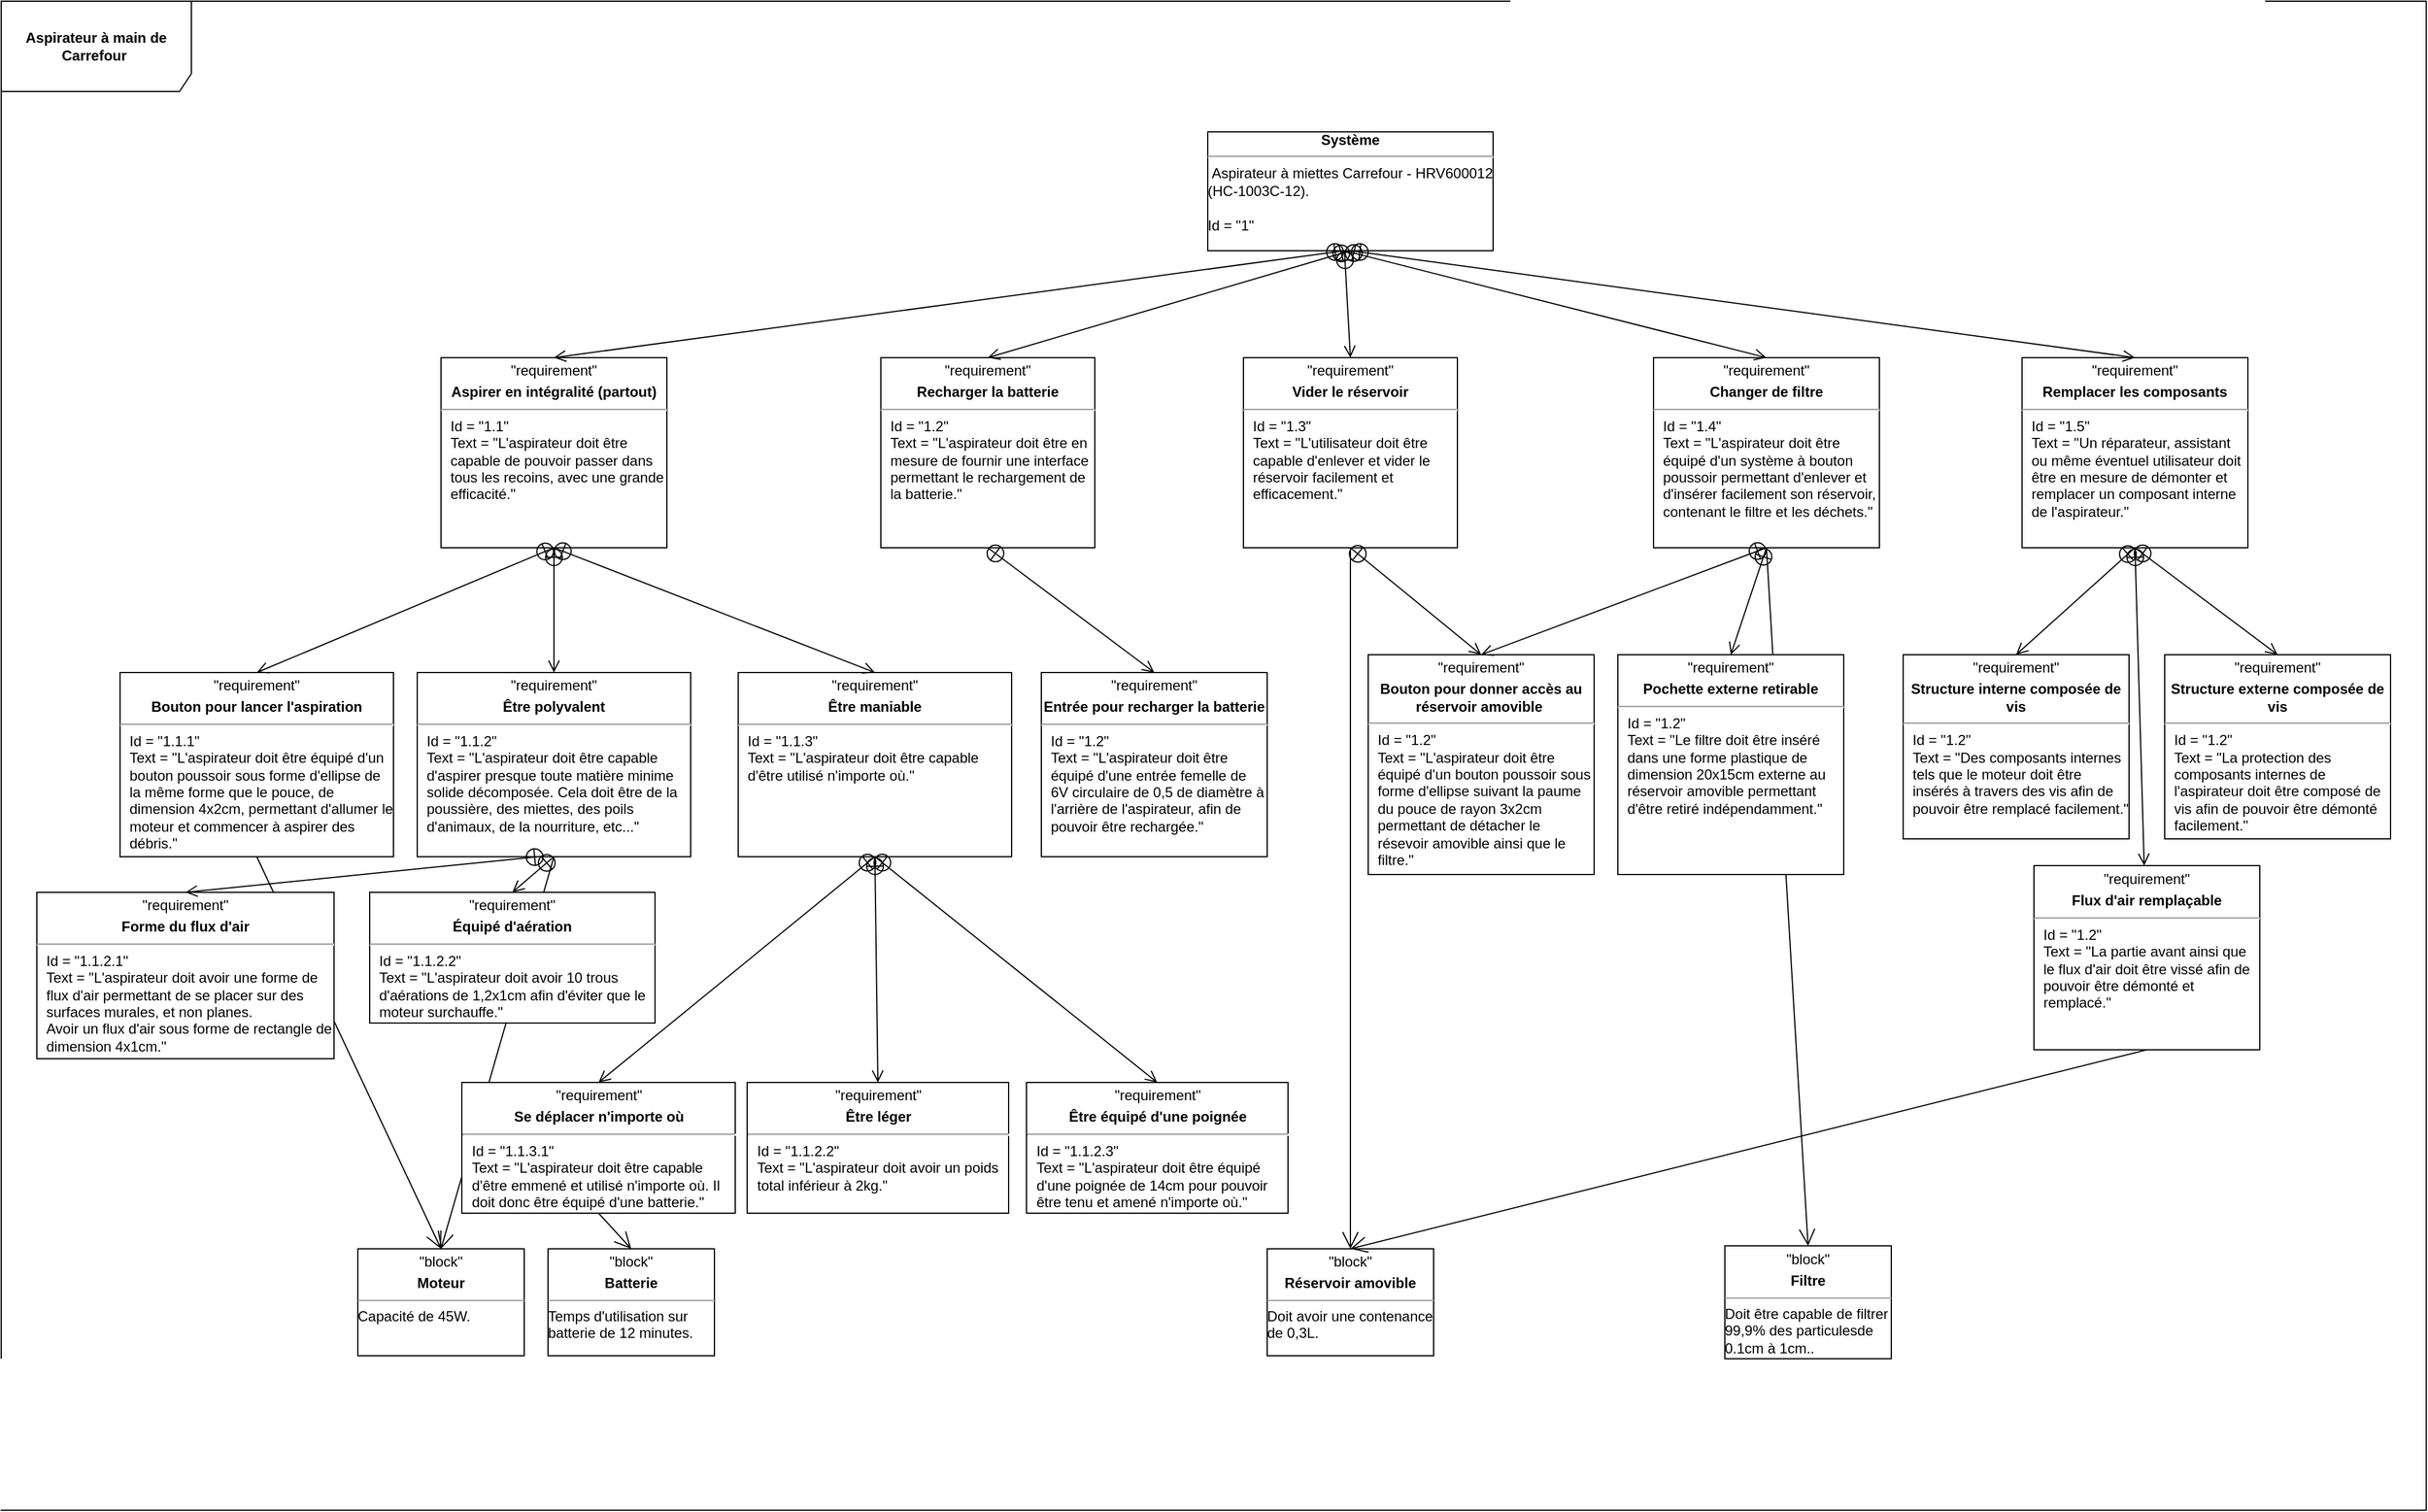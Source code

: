 <mxfile version="21.7.5" type="github">
  <diagram name="Page-1" id="A8fb3w1H7AYXVCVUZf14">
    <mxGraphModel dx="3447" dy="1145" grid="1" gridSize="10" guides="1" tooltips="1" connect="1" arrows="1" fold="1" page="1" pageScale="1" pageWidth="1169" pageHeight="827" math="0" shadow="0">
      <root>
        <mxCell id="0" />
        <mxCell id="1" parent="0" />
        <mxCell id="uBb9eE13xI9o5E1Ve7ly-19" value="" style="endArrow=open;endFill=1;endSize=12;html=1;rounded=0;exitX=0.5;exitY=1;exitDx=0;exitDy=0;entryX=0.5;entryY=0;entryDx=0;entryDy=0;" parent="1" source="uBb9eE13xI9o5E1Ve7ly-9" target="uBb9eE13xI9o5E1Ve7ly-12" edge="1">
          <mxGeometry width="160" relative="1" as="geometry">
            <mxPoint x="-50" y="600" as="sourcePoint" />
            <mxPoint x="110" y="600" as="targetPoint" />
          </mxGeometry>
        </mxCell>
        <mxCell id="uBb9eE13xI9o5E1Ve7ly-38" value="" style="endArrow=open;endFill=1;endSize=12;html=1;rounded=0;exitX=0.5;exitY=1;exitDx=0;exitDy=0;entryX=0.5;entryY=0;entryDx=0;entryDy=0;" parent="1" source="uBb9eE13xI9o5E1Ve7ly-36" target="uBb9eE13xI9o5E1Ve7ly-12" edge="1">
          <mxGeometry width="160" relative="1" as="geometry">
            <mxPoint x="-490" y="720" as="sourcePoint" />
            <mxPoint x="-490" y="947" as="targetPoint" />
          </mxGeometry>
        </mxCell>
        <mxCell id="uBb9eE13xI9o5E1Ve7ly-1" value="&lt;b&gt;Aspirateur à main de Carrefour&amp;nbsp;&lt;/b&gt;" style="shape=umlFrame;whiteSpace=wrap;html=1;pointerEvents=0;width=160;height=76;" parent="1" vertex="1">
          <mxGeometry x="-880" y="10" width="2040" height="1270" as="geometry" />
        </mxCell>
        <mxCell id="uBb9eE13xI9o5E1Ve7ly-2" value="&lt;div align=&quot;center&quot;&gt;&lt;b&gt;Système&lt;/b&gt;&lt;br&gt;&lt;/div&gt;&lt;hr&gt;&lt;div&gt;&amp;nbsp;Aspirateur à miettes Carrefour - HRV600012 (HC-1003C-12).&lt;/div&gt;&lt;div&gt;&lt;br&gt;&lt;/div&gt;&lt;div&gt;Id = &quot;1&quot;&lt;br&gt;&lt;/div&gt;" style="verticalAlign=top;align=left;overflow=fill;fontSize=12;fontFamily=Helvetica;html=1;whiteSpace=wrap;" parent="1" vertex="1">
          <mxGeometry x="135" y="120" width="240" height="100" as="geometry" />
        </mxCell>
        <mxCell id="uBb9eE13xI9o5E1Ve7ly-5" value="&lt;p style=&quot;text-align: center; margin: 4px 0px 0px;&quot;&gt;&quot;requirement&quot;&lt;b&gt;&lt;br&gt;&lt;/b&gt;&lt;/p&gt;&lt;p style=&quot;text-align: center; margin: 4px 0px 0px;&quot;&gt;&lt;b&gt;Aspirer en intégralité (partout)&lt;/b&gt;&lt;/p&gt;&lt;hr&gt;&lt;p style=&quot;margin:0px;margin-left:8px;&quot;&gt;Id = &quot;1.1&quot;&lt;/p&gt;&lt;p style=&quot;margin:0px;margin-left:8px;&quot;&gt;Text = &quot;L&#39;aspirateur doit être capable de pouvoir passer dans tous les recoins, avec une grande efficacité.&quot;&lt;/p&gt;" style="verticalAlign=top;align=left;overflow=fill;fontSize=12;fontFamily=Helvetica;html=1;whiteSpace=wrap;" parent="1" vertex="1">
          <mxGeometry x="-510" y="310" width="190" height="160" as="geometry" />
        </mxCell>
        <mxCell id="uBb9eE13xI9o5E1Ve7ly-6" value="&lt;p style=&quot;text-align: center; margin: 4px 0px 0px;&quot;&gt;&quot;requirement&quot;&lt;b&gt;&lt;br&gt;&lt;/b&gt;&lt;/p&gt;&lt;p style=&quot;text-align: center; margin: 4px 0px 0px;&quot;&gt;&lt;b&gt;Être maniable&lt;/b&gt;&lt;br&gt;&lt;/p&gt;&lt;hr&gt;&lt;p style=&quot;margin:0px;margin-left:8px;&quot;&gt;Id = &quot;1.1.3&quot;&lt;/p&gt;&lt;p style=&quot;margin:0px;margin-left:8px;&quot;&gt;Text = &quot;L&#39;aspirateur doit être capable d&#39;être utilisé n&#39;importe où.&quot;&lt;/p&gt;" style="verticalAlign=top;align=left;overflow=fill;fontSize=12;fontFamily=Helvetica;html=1;whiteSpace=wrap;" parent="1" vertex="1">
          <mxGeometry x="-260" y="575" width="230" height="155" as="geometry" />
        </mxCell>
        <mxCell id="uBb9eE13xI9o5E1Ve7ly-7" value="&lt;p style=&quot;margin:0px;margin-top:4px;text-align:center;&quot;&gt;&quot;block&quot;&lt;/p&gt;&lt;p style=&quot;margin:0px;margin-top:4px;text-align:center;&quot;&gt;&lt;b&gt;Batterie&lt;/b&gt;&lt;/p&gt;&lt;hr size=&quot;1&quot;&gt;&lt;div style=&quot;height:2px;&quot;&gt;Temps d&#39;utilisation sur batterie de 12 minutes.&lt;/div&gt;" style="verticalAlign=top;align=left;overflow=fill;fontSize=12;fontFamily=Helvetica;html=1;whiteSpace=wrap;" parent="1" vertex="1">
          <mxGeometry x="-420" y="1060" width="140" height="90" as="geometry" />
        </mxCell>
        <mxCell id="uBb9eE13xI9o5E1Ve7ly-8" value="&lt;p style=&quot;text-align: center; margin: 4px 0px 0px;&quot;&gt;&quot;requirement&quot;&lt;/p&gt;&lt;p style=&quot;text-align: center; margin: 4px 0px 0px;&quot;&gt;&lt;b&gt;Être léger&lt;/b&gt;&lt;br&gt;&lt;/p&gt;&lt;hr&gt;&lt;p style=&quot;margin:0px;margin-left:8px;&quot;&gt;Id = &quot;1.1.2.2&quot;&lt;/p&gt;&lt;p style=&quot;margin:0px;margin-left:8px;&quot;&gt;Text = &quot;L&#39;aspirateur doit avoir un poids total inférieur à 2kg.&quot;&lt;/p&gt;" style="verticalAlign=top;align=left;overflow=fill;fontSize=12;fontFamily=Helvetica;html=1;whiteSpace=wrap;" parent="1" vertex="1">
          <mxGeometry x="-252.5" y="920" width="220" height="110" as="geometry" />
        </mxCell>
        <mxCell id="uBb9eE13xI9o5E1Ve7ly-9" value="&lt;p style=&quot;text-align: center; margin: 4px 0px 0px;&quot;&gt;&quot;requirement&quot;&lt;b&gt;&lt;br&gt;&lt;/b&gt;&lt;/p&gt;&lt;p style=&quot;text-align: center; margin: 4px 0px 0px;&quot;&gt;&lt;b&gt;Être polyvalent&lt;/b&gt;&lt;br&gt;&lt;/p&gt;&lt;hr&gt;&lt;p style=&quot;margin:0px;margin-left:8px;&quot;&gt;Id = &quot;1.1.2&quot;&lt;/p&gt;&lt;p style=&quot;margin:0px;margin-left:8px;&quot;&gt;Text = &quot;L&#39;aspirateur doit être capable d&#39;aspirer presque toute matière minime solide décomposée. Cela doit être de la poussière, des miettes, des poils d&#39;animaux, de la nourriture, etc...&quot;&lt;/p&gt;" style="verticalAlign=top;align=left;overflow=fill;fontSize=12;fontFamily=Helvetica;html=1;whiteSpace=wrap;" parent="1" vertex="1">
          <mxGeometry x="-530" y="575" width="230" height="155" as="geometry" />
        </mxCell>
        <mxCell id="uBb9eE13xI9o5E1Ve7ly-10" value="&lt;p style=&quot;text-align: center; margin: 4px 0px 0px;&quot;&gt;&quot;requirement&quot;&lt;b&gt;&lt;br&gt;&lt;/b&gt;&lt;/p&gt;&lt;p style=&quot;text-align: center; margin: 4px 0px 0px;&quot;&gt;&lt;b&gt;Se déplacer n&#39;importe où&lt;/b&gt;&lt;br&gt;&lt;/p&gt;&lt;hr&gt;&lt;p style=&quot;margin:0px;margin-left:8px;&quot;&gt;Id = &quot;1.1.3.1&quot;&lt;/p&gt;&lt;p style=&quot;margin:0px;margin-left:8px;&quot;&gt;Text = &quot;L&#39;aspirateur doit être capable d&#39;être emmené et utilisé n&#39;importe où. Il doit donc être équipé d&#39;une batterie.&quot;&lt;/p&gt;" style="verticalAlign=top;align=left;overflow=fill;fontSize=12;fontFamily=Helvetica;html=1;whiteSpace=wrap;" parent="1" vertex="1">
          <mxGeometry x="-492.5" y="920" width="230" height="110" as="geometry" />
        </mxCell>
        <mxCell id="uBb9eE13xI9o5E1Ve7ly-11" value="&lt;p style=&quot;text-align: center; margin: 4px 0px 0px;&quot;&gt;&quot;requirement&quot;&lt;/p&gt;&lt;p style=&quot;text-align: center; margin: 4px 0px 0px;&quot;&gt;&lt;b&gt;Être équipé d&#39;une poignée&lt;/b&gt;&lt;br&gt;&lt;/p&gt;&lt;hr&gt;&lt;p style=&quot;margin:0px;margin-left:8px;&quot;&gt;Id = &quot;1.1.2.3&quot;&lt;/p&gt;&lt;p style=&quot;margin:0px;margin-left:8px;&quot;&gt;Text = &quot;L&#39;aspirateur doit être équipé d&#39;une poignée de 14cm pour pouvoir être tenu et amené n&#39;importe où.&quot;&lt;/p&gt;" style="verticalAlign=top;align=left;overflow=fill;fontSize=12;fontFamily=Helvetica;html=1;whiteSpace=wrap;" parent="1" vertex="1">
          <mxGeometry x="-17.5" y="920" width="220" height="110" as="geometry" />
        </mxCell>
        <mxCell id="uBb9eE13xI9o5E1Ve7ly-12" value="&lt;p style=&quot;margin:0px;margin-top:4px;text-align:center;&quot;&gt;&quot;block&quot;&lt;/p&gt;&lt;p style=&quot;margin:0px;margin-top:4px;text-align:center;&quot;&gt;&lt;b&gt;Moteur&lt;/b&gt;&lt;/p&gt;&lt;hr size=&quot;1&quot;&gt;&lt;div style=&quot;height:2px;&quot;&gt;Capacité de 45W.&lt;/div&gt;" style="verticalAlign=top;align=left;overflow=fill;fontSize=12;fontFamily=Helvetica;html=1;whiteSpace=wrap;" parent="1" vertex="1">
          <mxGeometry x="-580" y="1060" width="140" height="90" as="geometry" />
        </mxCell>
        <mxCell id="uBb9eE13xI9o5E1Ve7ly-13" value="" style="endArrow=open;startArrow=circlePlus;endFill=0;startFill=0;endSize=8;html=1;rounded=0;exitX=0.5;exitY=1;exitDx=0;exitDy=0;entryX=0.5;entryY=0;entryDx=0;entryDy=0;" parent="1" source="uBb9eE13xI9o5E1Ve7ly-6" target="uBb9eE13xI9o5E1Ve7ly-10" edge="1">
          <mxGeometry width="160" relative="1" as="geometry">
            <mxPoint x="290" y="680" as="sourcePoint" />
            <mxPoint x="-275" y="770" as="targetPoint" />
          </mxGeometry>
        </mxCell>
        <mxCell id="uBb9eE13xI9o5E1Ve7ly-14" value="" style="endArrow=open;startArrow=circlePlus;endFill=0;startFill=0;endSize=8;html=1;rounded=0;entryX=0.5;entryY=0;entryDx=0;entryDy=0;exitX=0.5;exitY=1;exitDx=0;exitDy=0;" parent="1" source="uBb9eE13xI9o5E1Ve7ly-6" target="uBb9eE13xI9o5E1Ve7ly-8" edge="1">
          <mxGeometry width="160" relative="1" as="geometry">
            <mxPoint x="290" y="680" as="sourcePoint" />
            <mxPoint x="-40" y="770" as="targetPoint" />
          </mxGeometry>
        </mxCell>
        <mxCell id="uBb9eE13xI9o5E1Ve7ly-15" value="" style="endArrow=open;startArrow=circlePlus;endFill=0;startFill=0;endSize=8;html=1;rounded=0;entryX=0.5;entryY=0;entryDx=0;entryDy=0;exitX=0.5;exitY=1;exitDx=0;exitDy=0;" parent="1" source="uBb9eE13xI9o5E1Ve7ly-6" target="uBb9eE13xI9o5E1Ve7ly-11" edge="1">
          <mxGeometry width="160" relative="1" as="geometry">
            <mxPoint x="290" y="680" as="sourcePoint" />
            <mxPoint x="85" y="770" as="targetPoint" />
          </mxGeometry>
        </mxCell>
        <mxCell id="uBb9eE13xI9o5E1Ve7ly-16" value="" style="endArrow=open;startArrow=circlePlus;endFill=0;startFill=0;endSize=8;html=1;rounded=0;entryX=0.5;entryY=0;entryDx=0;entryDy=0;exitX=0.5;exitY=1;exitDx=0;exitDy=0;" parent="1" source="uBb9eE13xI9o5E1Ve7ly-5" target="uBb9eE13xI9o5E1Ve7ly-9" edge="1">
          <mxGeometry width="160" relative="1" as="geometry">
            <mxPoint x="-165" y="420" as="sourcePoint" />
            <mxPoint x="-240" y="520" as="targetPoint" />
          </mxGeometry>
        </mxCell>
        <mxCell id="uBb9eE13xI9o5E1Ve7ly-17" value="" style="endArrow=open;startArrow=circlePlus;endFill=0;startFill=0;endSize=8;html=1;rounded=0;entryX=0.5;entryY=0;entryDx=0;entryDy=0;exitX=0.5;exitY=1;exitDx=0;exitDy=0;" parent="1" source="uBb9eE13xI9o5E1Ve7ly-5" target="uBb9eE13xI9o5E1Ve7ly-6" edge="1">
          <mxGeometry width="160" relative="1" as="geometry">
            <mxPoint x="30" y="530" as="sourcePoint" />
            <mxPoint x="-85" y="560" as="targetPoint" />
          </mxGeometry>
        </mxCell>
        <mxCell id="uBb9eE13xI9o5E1Ve7ly-18" value="" style="endArrow=open;startArrow=circlePlus;endFill=0;startFill=0;endSize=8;html=1;rounded=0;entryX=0.5;entryY=0;entryDx=0;entryDy=0;" parent="1" target="uBb9eE13xI9o5E1Ve7ly-5" edge="1">
          <mxGeometry width="160" relative="1" as="geometry">
            <mxPoint x="250" y="220" as="sourcePoint" />
            <mxPoint x="120" y="360" as="targetPoint" />
          </mxGeometry>
        </mxCell>
        <mxCell id="uBb9eE13xI9o5E1Ve7ly-20" value="" style="endArrow=open;endFill=1;endSize=12;html=1;rounded=0;exitX=0.5;exitY=1;exitDx=0;exitDy=0;entryX=0.5;entryY=0;entryDx=0;entryDy=0;" parent="1" source="uBb9eE13xI9o5E1Ve7ly-10" target="uBb9eE13xI9o5E1Ve7ly-7" edge="1">
          <mxGeometry width="160" relative="1" as="geometry">
            <mxPoint x="-165" y="703" as="sourcePoint" />
            <mxPoint x="-165" y="910" as="targetPoint" />
          </mxGeometry>
        </mxCell>
        <mxCell id="uBb9eE13xI9o5E1Ve7ly-21" value="&lt;p style=&quot;text-align: center; margin: 4px 0px 0px;&quot;&gt;&quot;requirement&quot;&lt;b&gt;&lt;br&gt;&lt;/b&gt;&lt;/p&gt;&lt;p style=&quot;text-align: center; margin: 4px 0px 0px;&quot;&gt;&lt;b&gt;Recharger la batterie&lt;/b&gt;&lt;/p&gt;&lt;hr&gt;&lt;p style=&quot;margin:0px;margin-left:8px;&quot;&gt;Id = &quot;1.2&quot;&lt;/p&gt;&lt;p style=&quot;margin:0px;margin-left:8px;&quot;&gt;Text = &quot;L&#39;aspirateur doit être en mesure de fournir une interface permettant le rechargement de la batterie.&quot;&lt;/p&gt;" style="verticalAlign=top;align=left;overflow=fill;fontSize=12;fontFamily=Helvetica;html=1;whiteSpace=wrap;" parent="1" vertex="1">
          <mxGeometry x="-140" y="310" width="180" height="160" as="geometry" />
        </mxCell>
        <mxCell id="uBb9eE13xI9o5E1Ve7ly-22" value="" style="endArrow=open;startArrow=circlePlus;endFill=0;startFill=0;endSize=8;html=1;rounded=0;entryX=0.5;entryY=0;entryDx=0;entryDy=0;exitX=0.5;exitY=1;exitDx=0;exitDy=0;" parent="1" source="uBb9eE13xI9o5E1Ve7ly-2" target="uBb9eE13xI9o5E1Ve7ly-21" edge="1">
          <mxGeometry width="160" relative="1" as="geometry">
            <mxPoint x="170" y="350" as="sourcePoint" />
            <mxPoint x="50" y="400" as="targetPoint" />
          </mxGeometry>
        </mxCell>
        <mxCell id="uBb9eE13xI9o5E1Ve7ly-23" value="&lt;p style=&quot;text-align: center; margin: 4px 0px 0px;&quot;&gt;&quot;requirement&quot;&lt;b&gt;&lt;br&gt;&lt;/b&gt;&lt;/p&gt;&lt;p style=&quot;text-align: center; margin: 4px 0px 0px;&quot;&gt;&lt;b&gt;Vider le réservoir&lt;/b&gt;&lt;/p&gt;&lt;hr&gt;&lt;p style=&quot;margin:0px;margin-left:8px;&quot;&gt;Id = &quot;1.3&quot;&lt;/p&gt;&lt;p style=&quot;margin:0px;margin-left:8px;&quot;&gt;Text = &quot;L&#39;utilisateur doit être capable d&#39;enlever et vider le réservoir facilement et efficacement.&quot;&lt;/p&gt;" style="verticalAlign=top;align=left;overflow=fill;fontSize=12;fontFamily=Helvetica;html=1;whiteSpace=wrap;" parent="1" vertex="1">
          <mxGeometry x="165" y="310" width="180" height="160" as="geometry" />
        </mxCell>
        <mxCell id="uBb9eE13xI9o5E1Ve7ly-24" value="&lt;p style=&quot;text-align: center; margin: 4px 0px 0px;&quot;&gt;&quot;requirement&quot;&lt;b&gt;&lt;br&gt;&lt;/b&gt;&lt;/p&gt;&lt;p style=&quot;text-align: center; margin: 4px 0px 0px;&quot;&gt;&lt;b&gt;Changer de filtre&lt;/b&gt;&lt;/p&gt;&lt;hr&gt;&lt;p style=&quot;margin:0px;margin-left:8px;&quot;&gt;Id = &quot;1.4&quot;&lt;/p&gt;&lt;p style=&quot;margin:0px;margin-left:8px;&quot;&gt;Text = &quot;L&#39;aspirateur doit être équipé d&#39;un système à bouton poussoir permettant d&#39;enlever et d&#39;insérer facilement son réservoir, contenant le filtre et les déchets.&quot;&lt;/p&gt;" style="verticalAlign=top;align=left;overflow=fill;fontSize=12;fontFamily=Helvetica;html=1;whiteSpace=wrap;" parent="1" vertex="1">
          <mxGeometry x="510" y="310" width="190" height="160" as="geometry" />
        </mxCell>
        <mxCell id="uBb9eE13xI9o5E1Ve7ly-25" value="&lt;p style=&quot;text-align: center; margin: 4px 0px 0px;&quot;&gt;&quot;requirement&quot;&lt;b&gt;&lt;br&gt;&lt;/b&gt;&lt;/p&gt;&lt;p style=&quot;text-align: center; margin: 4px 0px 0px;&quot;&gt;&lt;b&gt;Remplacer les composants&lt;/b&gt;&lt;/p&gt;&lt;hr&gt;&lt;p style=&quot;margin:0px;margin-left:8px;&quot;&gt;Id = &quot;1.5&quot;&lt;/p&gt;&lt;p style=&quot;margin:0px;margin-left:8px;&quot;&gt;Text = &quot;Un réparateur, assistant ou même éventuel utilisateur doit être en mesure de démonter et remplacer un composant interne de l&#39;aspirateur.&quot;&lt;/p&gt;" style="verticalAlign=top;align=left;overflow=fill;fontSize=12;fontFamily=Helvetica;html=1;whiteSpace=wrap;" parent="1" vertex="1">
          <mxGeometry x="820" y="310" width="190" height="160" as="geometry" />
        </mxCell>
        <mxCell id="uBb9eE13xI9o5E1Ve7ly-26" value="" style="endArrow=open;startArrow=circlePlus;endFill=0;startFill=0;endSize=8;html=1;rounded=0;entryX=0.5;entryY=0;entryDx=0;entryDy=0;" parent="1" target="uBb9eE13xI9o5E1Ve7ly-23" edge="1">
          <mxGeometry width="160" relative="1" as="geometry">
            <mxPoint x="250" y="220" as="sourcePoint" />
            <mxPoint x="450" y="310" as="targetPoint" />
          </mxGeometry>
        </mxCell>
        <mxCell id="uBb9eE13xI9o5E1Ve7ly-27" value="" style="endArrow=open;startArrow=circlePlus;endFill=0;startFill=0;endSize=8;html=1;rounded=0;entryX=0.5;entryY=0;entryDx=0;entryDy=0;" parent="1" target="uBb9eE13xI9o5E1Ve7ly-24" edge="1">
          <mxGeometry width="160" relative="1" as="geometry">
            <mxPoint x="250" y="220" as="sourcePoint" />
            <mxPoint x="607.5" y="330" as="targetPoint" />
          </mxGeometry>
        </mxCell>
        <mxCell id="uBb9eE13xI9o5E1Ve7ly-28" value="" style="endArrow=open;startArrow=circlePlus;endFill=0;startFill=0;endSize=8;html=1;rounded=0;entryX=0.5;entryY=0;entryDx=0;entryDy=0;exitX=0.5;exitY=1;exitDx=0;exitDy=0;" parent="1" source="uBb9eE13xI9o5E1Ve7ly-2" target="uBb9eE13xI9o5E1Ve7ly-25" edge="1">
          <mxGeometry width="160" relative="1" as="geometry">
            <mxPoint x="185" y="350" as="sourcePoint" />
            <mxPoint x="820" y="270" as="targetPoint" />
          </mxGeometry>
        </mxCell>
        <mxCell id="uBb9eE13xI9o5E1Ve7ly-29" value="&lt;p style=&quot;margin:0px;margin-top:4px;text-align:center;&quot;&gt;&quot;block&quot;&lt;/p&gt;&lt;p style=&quot;margin:0px;margin-top:4px;text-align:center;&quot;&gt;&lt;b&gt;Filtre&lt;/b&gt;&lt;/p&gt;&lt;hr size=&quot;1&quot;&gt;&lt;div style=&quot;height:2px;&quot;&gt;Doit être capable de filtrer 99,9% des particulesde 0.1cm à 1cm..&lt;/div&gt;" style="verticalAlign=top;align=left;overflow=fill;fontSize=12;fontFamily=Helvetica;html=1;whiteSpace=wrap;" parent="1" vertex="1">
          <mxGeometry x="570" y="1057.5" width="140" height="95" as="geometry" />
        </mxCell>
        <mxCell id="uBb9eE13xI9o5E1Ve7ly-30" value="" style="endArrow=open;endFill=1;endSize=12;html=1;rounded=0;entryX=0.5;entryY=0;entryDx=0;entryDy=0;exitX=0.5;exitY=1;exitDx=0;exitDy=0;" parent="1" source="uBb9eE13xI9o5E1Ve7ly-24" target="uBb9eE13xI9o5E1Ve7ly-29" edge="1">
          <mxGeometry width="160" relative="1" as="geometry">
            <mxPoint x="560" y="725" as="sourcePoint" />
            <mxPoint x="590" y="845" as="targetPoint" />
          </mxGeometry>
        </mxCell>
        <mxCell id="uBb9eE13xI9o5E1Ve7ly-31" value="&lt;p style=&quot;text-align: center; margin: 4px 0px 0px;&quot;&gt;&quot;requirement&quot;&lt;b&gt;&lt;br&gt;&lt;/b&gt;&lt;/p&gt;&lt;p style=&quot;text-align: center; margin: 4px 0px 0px;&quot;&gt;&lt;b&gt;Équipé d&#39;aération&lt;/b&gt;&lt;br&gt;&lt;/p&gt;&lt;hr&gt;&lt;p style=&quot;margin:0px;margin-left:8px;&quot;&gt;Id = &quot;1.1.2.2&quot;&lt;/p&gt;&lt;p style=&quot;margin:0px;margin-left:8px;&quot;&gt;Text = &quot;L&#39;aspirateur doit avoir 10 trous d&#39;aérations de 1,2x1cm afin d&#39;éviter que le moteur surchauffe.&quot;&lt;/p&gt;" style="verticalAlign=top;align=left;overflow=fill;fontSize=12;fontFamily=Helvetica;html=1;whiteSpace=wrap;" parent="1" vertex="1">
          <mxGeometry x="-570" y="760" width="240" height="110" as="geometry" />
        </mxCell>
        <mxCell id="uBb9eE13xI9o5E1Ve7ly-32" value="" style="endArrow=open;startArrow=circlePlus;endFill=0;startFill=0;endSize=8;html=1;rounded=0;entryX=0.5;entryY=0;entryDx=0;entryDy=0;exitX=0.5;exitY=1;exitDx=0;exitDy=0;" parent="1" source="uBb9eE13xI9o5E1Ve7ly-9" target="uBb9eE13xI9o5E1Ve7ly-31" edge="1">
          <mxGeometry width="160" relative="1" as="geometry">
            <mxPoint x="-530" y="550" as="sourcePoint" />
            <mxPoint x="-560" y="770" as="targetPoint" />
          </mxGeometry>
        </mxCell>
        <mxCell id="uBb9eE13xI9o5E1Ve7ly-33" value="&lt;p style=&quot;text-align: center; margin: 4px 0px 0px;&quot;&gt;&quot;requirement&quot;&lt;b&gt;&lt;br&gt;&lt;/b&gt;&lt;/p&gt;&lt;p style=&quot;text-align: center; margin: 4px 0px 0px;&quot;&gt;&lt;b&gt;Entrée pour recharger la batterie&lt;/b&gt;&lt;/p&gt;&lt;hr&gt;&lt;p style=&quot;margin:0px;margin-left:8px;&quot;&gt;Id = &quot;1.2&quot;&lt;/p&gt;&lt;p style=&quot;margin:0px;margin-left:8px;&quot;&gt;Text = &quot;L&#39;aspirateur doit être équipé d&#39;une entrée femelle de 6V circulaire de 0,5 de diamètre à l&#39;arrière de l&#39;aspirateur, afin de pouvoir être rechargée.&quot;&lt;/p&gt;" style="verticalAlign=top;align=left;overflow=fill;fontSize=12;fontFamily=Helvetica;html=1;whiteSpace=wrap;" parent="1" vertex="1">
          <mxGeometry x="-5" y="575" width="190" height="155" as="geometry" />
        </mxCell>
        <mxCell id="uBb9eE13xI9o5E1Ve7ly-34" value="" style="endArrow=open;startArrow=circlePlus;endFill=0;startFill=0;endSize=8;html=1;rounded=0;entryX=0.5;entryY=0;entryDx=0;entryDy=0;exitX=0.5;exitY=1;exitDx=0;exitDy=0;" parent="1" source="uBb9eE13xI9o5E1Ve7ly-21" target="uBb9eE13xI9o5E1Ve7ly-33" edge="1">
          <mxGeometry width="160" relative="1" as="geometry">
            <mxPoint x="365" y="620" as="sourcePoint" />
            <mxPoint x="190" y="700" as="targetPoint" />
          </mxGeometry>
        </mxCell>
        <mxCell id="uBb9eE13xI9o5E1Ve7ly-35" value="&lt;p style=&quot;text-align: center; margin: 4px 0px 0px;&quot;&gt;&quot;requirement&quot;&lt;b&gt;&lt;br&gt;&lt;/b&gt;&lt;/p&gt;&lt;p style=&quot;text-align: center; margin: 4px 0px 0px;&quot;&gt;&lt;b&gt;Bouton pour donner accès au réservoir amovible&lt;/b&gt;&lt;b style=&quot;background-color: initial;&quot;&gt;&amp;nbsp;&lt;/b&gt;&lt;/p&gt;&lt;hr&gt;&lt;p style=&quot;margin:0px;margin-left:8px;&quot;&gt;Id = &quot;1.2&quot;&lt;/p&gt;&lt;p style=&quot;margin:0px;margin-left:8px;&quot;&gt;Text = &quot;L&#39;aspirateur doit être équipé d&#39;un bouton poussoir sous forme d&#39;ellipse suivant la paume du pouce de rayon 3x2cm permettant de détacher le résevoir amovible ainsi que le filtre.&quot;&lt;/p&gt;" style="verticalAlign=top;align=left;overflow=fill;fontSize=12;fontFamily=Helvetica;html=1;whiteSpace=wrap;" parent="1" vertex="1">
          <mxGeometry x="270" y="560" width="190" height="185" as="geometry" />
        </mxCell>
        <mxCell id="uBb9eE13xI9o5E1Ve7ly-36" value="&lt;p style=&quot;text-align: center; margin: 4px 0px 0px;&quot;&gt;&quot;requirement&quot;&lt;b&gt;&lt;br&gt;&lt;/b&gt;&lt;/p&gt;&lt;p style=&quot;text-align: center; margin: 4px 0px 0px;&quot;&gt;&lt;b&gt;Bouton pour lancer l&#39;aspiration&lt;/b&gt;&lt;br&gt;&lt;/p&gt;&lt;hr&gt;&lt;p style=&quot;margin:0px;margin-left:8px;&quot;&gt;Id = &quot;1.1.1&quot;&lt;/p&gt;&lt;p style=&quot;margin:0px;margin-left:8px;&quot;&gt;Text = &quot;L&#39;aspirateur doit être équipé d&#39;un bouton poussoir sous forme d&#39;ellipse de la même forme que le pouce, de dimension 4x2cm, permettant d&#39;allumer le moteur et commencer à aspirer des débris.&quot;&lt;/p&gt;" style="verticalAlign=top;align=left;overflow=fill;fontSize=12;fontFamily=Helvetica;html=1;whiteSpace=wrap;" parent="1" vertex="1">
          <mxGeometry x="-780" y="575" width="230" height="155" as="geometry" />
        </mxCell>
        <mxCell id="uBb9eE13xI9o5E1Ve7ly-37" value="" style="endArrow=open;startArrow=circlePlus;endFill=0;startFill=0;endSize=8;html=1;rounded=0;entryX=0.5;entryY=0;entryDx=0;entryDy=0;exitX=0.5;exitY=1;exitDx=0;exitDy=0;" parent="1" target="uBb9eE13xI9o5E1Ve7ly-36" edge="1" source="uBb9eE13xI9o5E1Ve7ly-5">
          <mxGeometry width="160" relative="1" as="geometry">
            <mxPoint x="-410" y="510" as="sourcePoint" />
            <mxPoint x="-535" y="530" as="targetPoint" />
          </mxGeometry>
        </mxCell>
        <mxCell id="uBb9eE13xI9o5E1Ve7ly-39" value="&lt;p style=&quot;margin:0px;margin-top:4px;text-align:center;&quot;&gt;&quot;block&quot;&lt;/p&gt;&lt;p style=&quot;margin:0px;margin-top:4px;text-align:center;&quot;&gt;&lt;b&gt;Réservoir amovible&lt;/b&gt;&lt;/p&gt;&lt;hr size=&quot;1&quot;&gt;&lt;div style=&quot;height:2px;&quot;&gt;Doit avoir une contenance de 0,3L.&lt;/div&gt;" style="verticalAlign=top;align=left;overflow=fill;fontSize=12;fontFamily=Helvetica;html=1;whiteSpace=wrap;gradientColor=none;strokeColor=default;" parent="1" vertex="1">
          <mxGeometry x="185" y="1060" width="140" height="90" as="geometry" />
        </mxCell>
        <mxCell id="uBb9eE13xI9o5E1Ve7ly-40" value="" style="endArrow=open;endFill=1;endSize=12;html=1;rounded=0;entryX=0.5;entryY=0;entryDx=0;entryDy=0;exitX=0.5;exitY=1;exitDx=0;exitDy=0;" parent="1" source="uBb9eE13xI9o5E1Ve7ly-23" target="uBb9eE13xI9o5E1Ve7ly-39" edge="1">
          <mxGeometry width="160" relative="1" as="geometry">
            <mxPoint x="270" y="575" as="sourcePoint" />
            <mxPoint x="270" y="990" as="targetPoint" />
          </mxGeometry>
        </mxCell>
        <mxCell id="uBb9eE13xI9o5E1Ve7ly-41" value="" style="endArrow=open;startArrow=circlePlus;endFill=0;startFill=0;endSize=8;html=1;rounded=0;entryX=0.5;entryY=0;entryDx=0;entryDy=0;exitX=0.5;exitY=1;exitDx=0;exitDy=0;" parent="1" source="uBb9eE13xI9o5E1Ve7ly-23" target="uBb9eE13xI9o5E1Ve7ly-35" edge="1">
          <mxGeometry width="160" relative="1" as="geometry">
            <mxPoint x="350" y="812" as="sourcePoint" />
            <mxPoint x="450" y="857" as="targetPoint" />
          </mxGeometry>
        </mxCell>
        <mxCell id="uBb9eE13xI9o5E1Ve7ly-43" value="" style="endArrow=open;startArrow=circlePlus;endFill=0;startFill=0;endSize=8;html=1;rounded=0;entryX=0.5;entryY=0;entryDx=0;entryDy=0;exitX=0.5;exitY=1;exitDx=0;exitDy=0;" parent="1" source="uBb9eE13xI9o5E1Ve7ly-24" target="uBb9eE13xI9o5E1Ve7ly-35" edge="1">
          <mxGeometry width="160" relative="1" as="geometry">
            <mxPoint x="490" y="580" as="sourcePoint" />
            <mxPoint x="615" y="625" as="targetPoint" />
          </mxGeometry>
        </mxCell>
        <mxCell id="uBb9eE13xI9o5E1Ve7ly-44" value="&lt;p style=&quot;text-align: center; margin: 4px 0px 0px;&quot;&gt;&quot;requirement&quot;&lt;b&gt;&lt;br&gt;&lt;/b&gt;&lt;/p&gt;&lt;p style=&quot;text-align: center; margin: 4px 0px 0px;&quot;&gt;&lt;b&gt;Forme du flux d&#39;air&lt;/b&gt;&lt;br&gt;&lt;/p&gt;&lt;hr&gt;&lt;p style=&quot;margin:0px;margin-left:8px;&quot;&gt;Id = &quot;1.1.2.1&quot;&lt;/p&gt;&lt;p style=&quot;margin:0px;margin-left:8px;&quot;&gt;Text = &quot;L&#39;aspirateur doit avoir une forme de flux d&#39;air permettant de se placer sur des surfaces murales, et non planes.&lt;/p&gt;&lt;p style=&quot;margin:0px;margin-left:8px;&quot;&gt;Avoir un flux d&#39;air sous forme de rectangle de dimension 4x1cm.&quot;&lt;/p&gt;" style="verticalAlign=top;align=left;overflow=fill;fontSize=12;fontFamily=Helvetica;html=1;whiteSpace=wrap;" parent="1" vertex="1">
          <mxGeometry x="-850" y="760" width="250" height="140" as="geometry" />
        </mxCell>
        <mxCell id="uBb9eE13xI9o5E1Ve7ly-45" value="" style="endArrow=open;startArrow=circlePlus;endFill=0;startFill=0;endSize=8;html=1;rounded=0;entryX=0.5;entryY=0;entryDx=0;entryDy=0;exitX=0.464;exitY=0.997;exitDx=0;exitDy=0;exitPerimeter=0;" parent="1" source="uBb9eE13xI9o5E1Ve7ly-9" target="uBb9eE13xI9o5E1Ve7ly-44" edge="1">
          <mxGeometry width="160" relative="1" as="geometry">
            <mxPoint x="-405" y="740" as="sourcePoint" />
            <mxPoint x="-440" y="770" as="targetPoint" />
          </mxGeometry>
        </mxCell>
        <mxCell id="uBb9eE13xI9o5E1Ve7ly-46" value="&lt;p style=&quot;text-align: center; margin: 4px 0px 0px;&quot;&gt;&quot;requirement&quot;&lt;b&gt;&lt;br&gt;&lt;/b&gt;&lt;/p&gt;&lt;p style=&quot;text-align: center; margin: 4px 0px 0px;&quot;&gt;&lt;b&gt;Pochette externe retirable&lt;/b&gt;&lt;/p&gt;&lt;hr&gt;&lt;p style=&quot;margin:0px;margin-left:8px;&quot;&gt;Id = &quot;1.2&quot;&lt;/p&gt;&lt;p style=&quot;margin:0px;margin-left:8px;&quot;&gt;Text = &quot;Le filtre doit être inséré dans une forme plastique de dimension 20x15cm externe au réservoir amovible permettant d&#39;être retiré indépendamment.&quot;&lt;/p&gt;" style="verticalAlign=top;align=left;overflow=fill;fontSize=12;fontFamily=Helvetica;html=1;whiteSpace=wrap;" parent="1" vertex="1">
          <mxGeometry x="480" y="560" width="190" height="185" as="geometry" />
        </mxCell>
        <mxCell id="uBb9eE13xI9o5E1Ve7ly-48" value="" style="endArrow=open;startArrow=circlePlus;endFill=0;startFill=0;endSize=8;html=1;rounded=0;entryX=0.5;entryY=0;entryDx=0;entryDy=0;exitX=0.5;exitY=1;exitDx=0;exitDy=0;" parent="1" target="uBb9eE13xI9o5E1Ve7ly-46" edge="1" source="uBb9eE13xI9o5E1Ve7ly-24">
          <mxGeometry width="160" relative="1" as="geometry">
            <mxPoint x="630" y="530" as="sourcePoint" />
            <mxPoint x="385" y="585" as="targetPoint" />
          </mxGeometry>
        </mxCell>
        <mxCell id="uBb9eE13xI9o5E1Ve7ly-49" value="&lt;p style=&quot;text-align: center; margin: 4px 0px 0px;&quot;&gt;&quot;requirement&quot;&lt;b&gt;&lt;br&gt;&lt;/b&gt;&lt;/p&gt;&lt;p style=&quot;text-align: center; margin: 4px 0px 0px;&quot;&gt;&lt;b&gt;Structure externe composée de vis&lt;/b&gt;&lt;/p&gt;&lt;hr&gt;&lt;p style=&quot;margin:0px;margin-left:8px;&quot;&gt;Id = &quot;1.2&quot;&lt;/p&gt;&lt;p style=&quot;margin:0px;margin-left:8px;&quot;&gt;Text = &quot;La protection des composants internes de l&#39;aspirateur doit être composé de vis afin de pouvoir être démonté facilement.&quot;&lt;/p&gt;" style="verticalAlign=top;align=left;overflow=fill;fontSize=12;fontFamily=Helvetica;html=1;whiteSpace=wrap;" parent="1" vertex="1">
          <mxGeometry x="940" y="560" width="190" height="155" as="geometry" />
        </mxCell>
        <mxCell id="Eos9Qmah9Xb6crbv86PU-1" value="&lt;p style=&quot;text-align: center; margin: 4px 0px 0px;&quot;&gt;&quot;requirement&quot;&lt;b&gt;&lt;br&gt;&lt;/b&gt;&lt;/p&gt;&lt;p style=&quot;text-align: center; margin: 4px 0px 0px;&quot;&gt;&lt;b&gt;Structure interne composée de vis&lt;/b&gt;&lt;/p&gt;&lt;hr&gt;&lt;p style=&quot;margin:0px;margin-left:8px;&quot;&gt;Id = &quot;1.2&quot;&lt;/p&gt;&lt;p style=&quot;margin:0px;margin-left:8px;&quot;&gt;Text = &quot;Des composants internes tels que le moteur doit être insérés à travers des vis afin de pouvoir être remplacé facilement.&quot;&lt;/p&gt;" style="verticalAlign=top;align=left;overflow=fill;fontSize=12;fontFamily=Helvetica;html=1;whiteSpace=wrap;" vertex="1" parent="1">
          <mxGeometry x="720" y="560" width="190" height="155" as="geometry" />
        </mxCell>
        <mxCell id="Eos9Qmah9Xb6crbv86PU-2" value="" style="endArrow=open;startArrow=circlePlus;endFill=0;startFill=0;endSize=8;html=1;rounded=0;entryX=0.5;entryY=0;entryDx=0;entryDy=0;exitX=0.5;exitY=1;exitDx=0;exitDy=0;" edge="1" parent="1" source="uBb9eE13xI9o5E1Ve7ly-25" target="uBb9eE13xI9o5E1Ve7ly-49">
          <mxGeometry width="160" relative="1" as="geometry">
            <mxPoint x="940" y="500" as="sourcePoint" />
            <mxPoint x="910" y="590" as="targetPoint" />
          </mxGeometry>
        </mxCell>
        <mxCell id="Eos9Qmah9Xb6crbv86PU-3" value="" style="endArrow=open;startArrow=circlePlus;endFill=0;startFill=0;endSize=8;html=1;rounded=0;entryX=0.5;entryY=0;entryDx=0;entryDy=0;exitX=0.5;exitY=1;exitDx=0;exitDy=0;" edge="1" parent="1" source="uBb9eE13xI9o5E1Ve7ly-25" target="Eos9Qmah9Xb6crbv86PU-1">
          <mxGeometry width="160" relative="1" as="geometry">
            <mxPoint x="850" y="510" as="sourcePoint" />
            <mxPoint x="970" y="600" as="targetPoint" />
          </mxGeometry>
        </mxCell>
        <mxCell id="Eos9Qmah9Xb6crbv86PU-4" value="&lt;p style=&quot;text-align: center; margin: 4px 0px 0px;&quot;&gt;&quot;requirement&quot;&lt;b&gt;&lt;br&gt;&lt;/b&gt;&lt;/p&gt;&lt;p style=&quot;text-align: center; margin: 4px 0px 0px;&quot;&gt;&lt;b&gt;Flux d&#39;air remplaçable&lt;/b&gt;&lt;/p&gt;&lt;hr&gt;&lt;p style=&quot;margin:0px;margin-left:8px;&quot;&gt;Id = &quot;1.2&quot;&lt;/p&gt;&lt;p style=&quot;margin:0px;margin-left:8px;&quot;&gt;Text = &quot;La partie avant ainsi que le flux d&#39;air doit être vissé afin de pouvoir être démonté et remplacé.&quot;&lt;/p&gt;" style="verticalAlign=top;align=left;overflow=fill;fontSize=12;fontFamily=Helvetica;html=1;whiteSpace=wrap;" vertex="1" parent="1">
          <mxGeometry x="830" y="737.5" width="190" height="155" as="geometry" />
        </mxCell>
        <mxCell id="Eos9Qmah9Xb6crbv86PU-5" value="" style="endArrow=open;startArrow=circlePlus;endFill=0;startFill=0;endSize=8;html=1;rounded=0;exitX=0.5;exitY=1;exitDx=0;exitDy=0;" edge="1" parent="1" source="uBb9eE13xI9o5E1Ve7ly-25" target="Eos9Qmah9Xb6crbv86PU-4">
          <mxGeometry width="160" relative="1" as="geometry">
            <mxPoint x="1030" y="780" as="sourcePoint" />
            <mxPoint x="1150" y="870" as="targetPoint" />
          </mxGeometry>
        </mxCell>
        <mxCell id="Eos9Qmah9Xb6crbv86PU-6" value="" style="endArrow=open;endFill=1;endSize=12;html=1;rounded=0;entryX=0.5;entryY=0;entryDx=0;entryDy=0;exitX=0.5;exitY=1;exitDx=0;exitDy=0;" edge="1" parent="1" source="Eos9Qmah9Xb6crbv86PU-4" target="uBb9eE13xI9o5E1Ve7ly-39">
          <mxGeometry width="160" relative="1" as="geometry">
            <mxPoint x="480" y="660" as="sourcePoint" />
            <mxPoint x="480" y="1250" as="targetPoint" />
          </mxGeometry>
        </mxCell>
      </root>
    </mxGraphModel>
  </diagram>
</mxfile>
